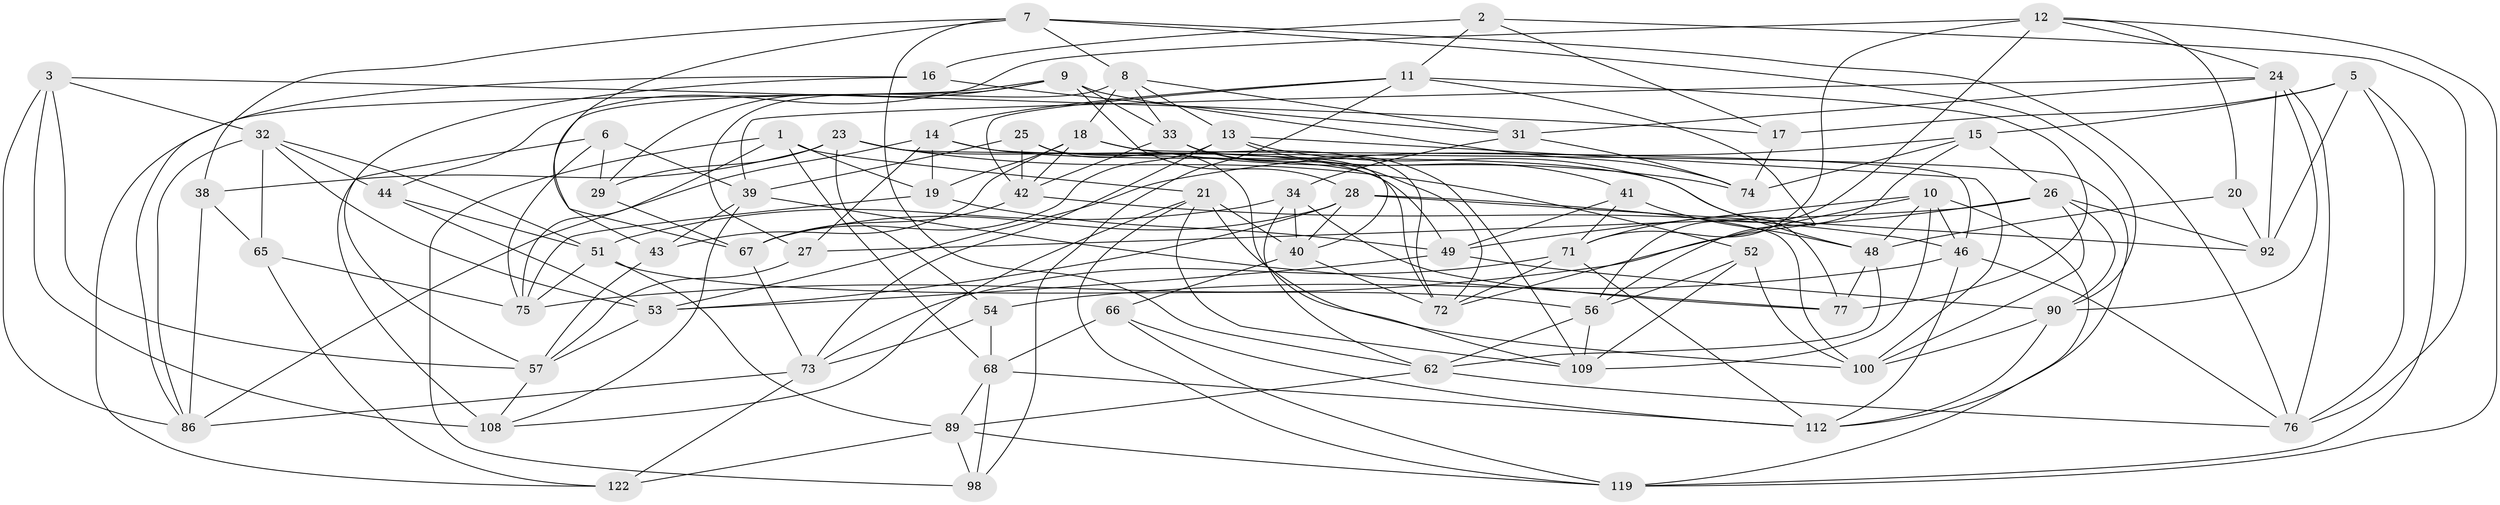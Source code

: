 // Generated by graph-tools (version 1.1) at 2025/52/02/27/25 19:52:34]
// undirected, 70 vertices, 186 edges
graph export_dot {
graph [start="1"]
  node [color=gray90,style=filled];
  1 [super="+70"];
  2;
  3 [super="+4"];
  5 [super="+102"];
  6;
  7 [super="+84"];
  8 [super="+103"];
  9 [super="+61"];
  10 [super="+22"];
  11 [super="+37"];
  12 [super="+99"];
  13 [super="+87"];
  14 [super="+55"];
  15 [super="+35"];
  16;
  17;
  18 [super="+113"];
  19 [super="+30"];
  20;
  21 [super="+110"];
  23 [super="+91"];
  24 [super="+50"];
  25;
  26 [super="+36"];
  27;
  28 [super="+45"];
  29;
  31 [super="+88"];
  32 [super="+64"];
  33 [super="+96"];
  34 [super="+111"];
  38;
  39 [super="+78"];
  40 [super="+93"];
  41;
  42 [super="+47"];
  43;
  44;
  46 [super="+59"];
  48 [super="+79"];
  49 [super="+106"];
  51 [super="+69"];
  52;
  53 [super="+83"];
  54;
  56 [super="+58"];
  57 [super="+60"];
  62 [super="+63"];
  65;
  66;
  67 [super="+80"];
  68 [super="+115"];
  71 [super="+117"];
  72 [super="+95"];
  73 [super="+81"];
  74 [super="+85"];
  75 [super="+101"];
  76 [super="+105"];
  77 [super="+82"];
  86 [super="+107"];
  89 [super="+97"];
  90 [super="+94"];
  92 [super="+118"];
  98;
  100 [super="+104"];
  108 [super="+120"];
  109 [super="+116"];
  112 [super="+114"];
  119 [super="+121"];
  122;
  1 -- 75;
  1 -- 19 [weight=2];
  1 -- 21;
  1 -- 98;
  1 -- 68;
  2 -- 11;
  2 -- 17;
  2 -- 16;
  2 -- 76;
  3 -- 17;
  3 -- 32;
  3 -- 108 [weight=2];
  3 -- 57;
  3 -- 86;
  5 -- 92;
  5 -- 15 [weight=2];
  5 -- 17;
  5 -- 119;
  5 -- 76;
  6 -- 29;
  6 -- 39;
  6 -- 108;
  6 -- 75;
  7 -- 38;
  7 -- 90;
  7 -- 8;
  7 -- 76;
  7 -- 62;
  7 -- 67;
  8 -- 18;
  8 -- 27;
  8 -- 33;
  8 -- 13;
  8 -- 31;
  9 -- 122;
  9 -- 28;
  9 -- 33;
  9 -- 74;
  9 -- 43;
  9 -- 29;
  10 -- 109;
  10 -- 119;
  10 -- 46;
  10 -- 72;
  10 -- 49;
  10 -- 48;
  11 -- 98;
  11 -- 14;
  11 -- 71;
  11 -- 77;
  11 -- 42;
  12 -- 20;
  12 -- 71;
  12 -- 44;
  12 -- 56;
  12 -- 24;
  12 -- 119;
  13 -- 73;
  13 -- 77;
  13 -- 41;
  13 -- 67;
  13 -- 100;
  14 -- 48;
  14 -- 19;
  14 -- 72;
  14 -- 86;
  14 -- 27;
  15 -- 26;
  15 -- 56;
  15 -- 53;
  15 -- 74;
  16 -- 57;
  16 -- 86;
  16 -- 31;
  17 -- 74;
  18 -- 19;
  18 -- 46;
  18 -- 43;
  18 -- 42;
  18 -- 74;
  19 -- 75;
  19 -- 49;
  20 -- 48;
  20 -- 92 [weight=2];
  21 -- 109;
  21 -- 108;
  21 -- 119;
  21 -- 100;
  21 -- 40;
  23 -- 29;
  23 -- 38;
  23 -- 112;
  23 -- 49;
  23 -- 52;
  23 -- 54;
  24 -- 92;
  24 -- 90;
  24 -- 39;
  24 -- 31;
  24 -- 76;
  25 -- 42;
  25 -- 109;
  25 -- 72;
  25 -- 39;
  26 -- 27;
  26 -- 75;
  26 -- 90;
  26 -- 100;
  26 -- 92;
  27 -- 57;
  28 -- 67;
  28 -- 100;
  28 -- 53;
  28 -- 92;
  28 -- 40;
  29 -- 67;
  31 -- 74 [weight=2];
  31 -- 34;
  32 -- 65;
  32 -- 86;
  32 -- 51;
  32 -- 44;
  32 -- 53;
  33 -- 72;
  33 -- 40;
  33 -- 109;
  33 -- 42;
  34 -- 77 [weight=2];
  34 -- 40;
  34 -- 51;
  34 -- 62;
  38 -- 65;
  38 -- 86;
  39 -- 43;
  39 -- 108;
  39 -- 77;
  40 -- 72;
  40 -- 66;
  41 -- 49;
  41 -- 48;
  41 -- 71;
  42 -- 67;
  42 -- 46;
  43 -- 57;
  44 -- 51;
  44 -- 53;
  46 -- 54;
  46 -- 112;
  46 -- 76;
  48 -- 62;
  48 -- 77;
  49 -- 53;
  49 -- 90;
  51 -- 89;
  51 -- 75;
  51 -- 56;
  52 -- 100;
  52 -- 109;
  52 -- 56;
  53 -- 57;
  54 -- 68;
  54 -- 73;
  56 -- 62;
  56 -- 109;
  57 -- 108;
  62 -- 76;
  62 -- 89;
  65 -- 122;
  65 -- 75;
  66 -- 68;
  66 -- 112;
  66 -- 119;
  67 -- 73;
  68 -- 98;
  68 -- 112;
  68 -- 89;
  71 -- 112;
  71 -- 72;
  71 -- 73;
  73 -- 86;
  73 -- 122;
  89 -- 98;
  89 -- 119;
  89 -- 122;
  90 -- 100;
  90 -- 112;
}

